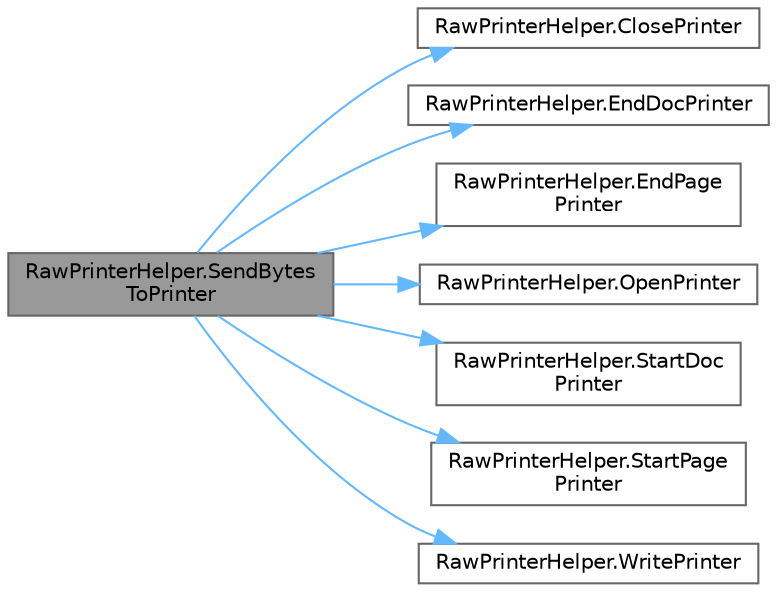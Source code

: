 digraph "RawPrinterHelper.SendBytesToPrinter"
{
 // LATEX_PDF_SIZE
  bgcolor="transparent";
  edge [fontname=Helvetica,fontsize=10,labelfontname=Helvetica,labelfontsize=10];
  node [fontname=Helvetica,fontsize=10,shape=box,height=0.2,width=0.4];
  rankdir="LR";
  Node1 [id="Node000001",label="RawPrinterHelper.SendBytes\lToPrinter",height=0.2,width=0.4,color="gray40", fillcolor="grey60", style="filled", fontcolor="black",tooltip=" "];
  Node1 -> Node2 [id="edge1_Node000001_Node000002",color="steelblue1",style="solid",tooltip=" "];
  Node2 [id="Node000002",label="RawPrinterHelper.ClosePrinter",height=0.2,width=0.4,color="grey40", fillcolor="white", style="filled",URL="$class_raw_printer_helper.html#a842a1c48b86ce2cf2940f9547d57ce99",tooltip=" "];
  Node1 -> Node3 [id="edge2_Node000001_Node000003",color="steelblue1",style="solid",tooltip=" "];
  Node3 [id="Node000003",label="RawPrinterHelper.EndDocPrinter",height=0.2,width=0.4,color="grey40", fillcolor="white", style="filled",URL="$class_raw_printer_helper.html#a9d2b015f38827ab3a6b39c47fe9e5e5c",tooltip=" "];
  Node1 -> Node4 [id="edge3_Node000001_Node000004",color="steelblue1",style="solid",tooltip=" "];
  Node4 [id="Node000004",label="RawPrinterHelper.EndPage\lPrinter",height=0.2,width=0.4,color="grey40", fillcolor="white", style="filled",URL="$class_raw_printer_helper.html#abc4313576f747907597a7b757cc6266c",tooltip=" "];
  Node1 -> Node5 [id="edge4_Node000001_Node000005",color="steelblue1",style="solid",tooltip=" "];
  Node5 [id="Node000005",label="RawPrinterHelper.OpenPrinter",height=0.2,width=0.4,color="grey40", fillcolor="white", style="filled",URL="$class_raw_printer_helper.html#a67053ee03ebd45e5211dbb5f1de99754",tooltip=" "];
  Node1 -> Node6 [id="edge5_Node000001_Node000006",color="steelblue1",style="solid",tooltip=" "];
  Node6 [id="Node000006",label="RawPrinterHelper.StartDoc\lPrinter",height=0.2,width=0.4,color="grey40", fillcolor="white", style="filled",URL="$class_raw_printer_helper.html#ad7ef5eaa3952603a6f3f35d3d11a4736",tooltip=" "];
  Node1 -> Node7 [id="edge6_Node000001_Node000007",color="steelblue1",style="solid",tooltip=" "];
  Node7 [id="Node000007",label="RawPrinterHelper.StartPage\lPrinter",height=0.2,width=0.4,color="grey40", fillcolor="white", style="filled",URL="$class_raw_printer_helper.html#a4bf996f77191ae89e8158b64696626fc",tooltip=" "];
  Node1 -> Node8 [id="edge7_Node000001_Node000008",color="steelblue1",style="solid",tooltip=" "];
  Node8 [id="Node000008",label="RawPrinterHelper.WritePrinter",height=0.2,width=0.4,color="grey40", fillcolor="white", style="filled",URL="$class_raw_printer_helper.html#abdce1f7dd94bea0263fab61fbc95ad5e",tooltip=" "];
}
